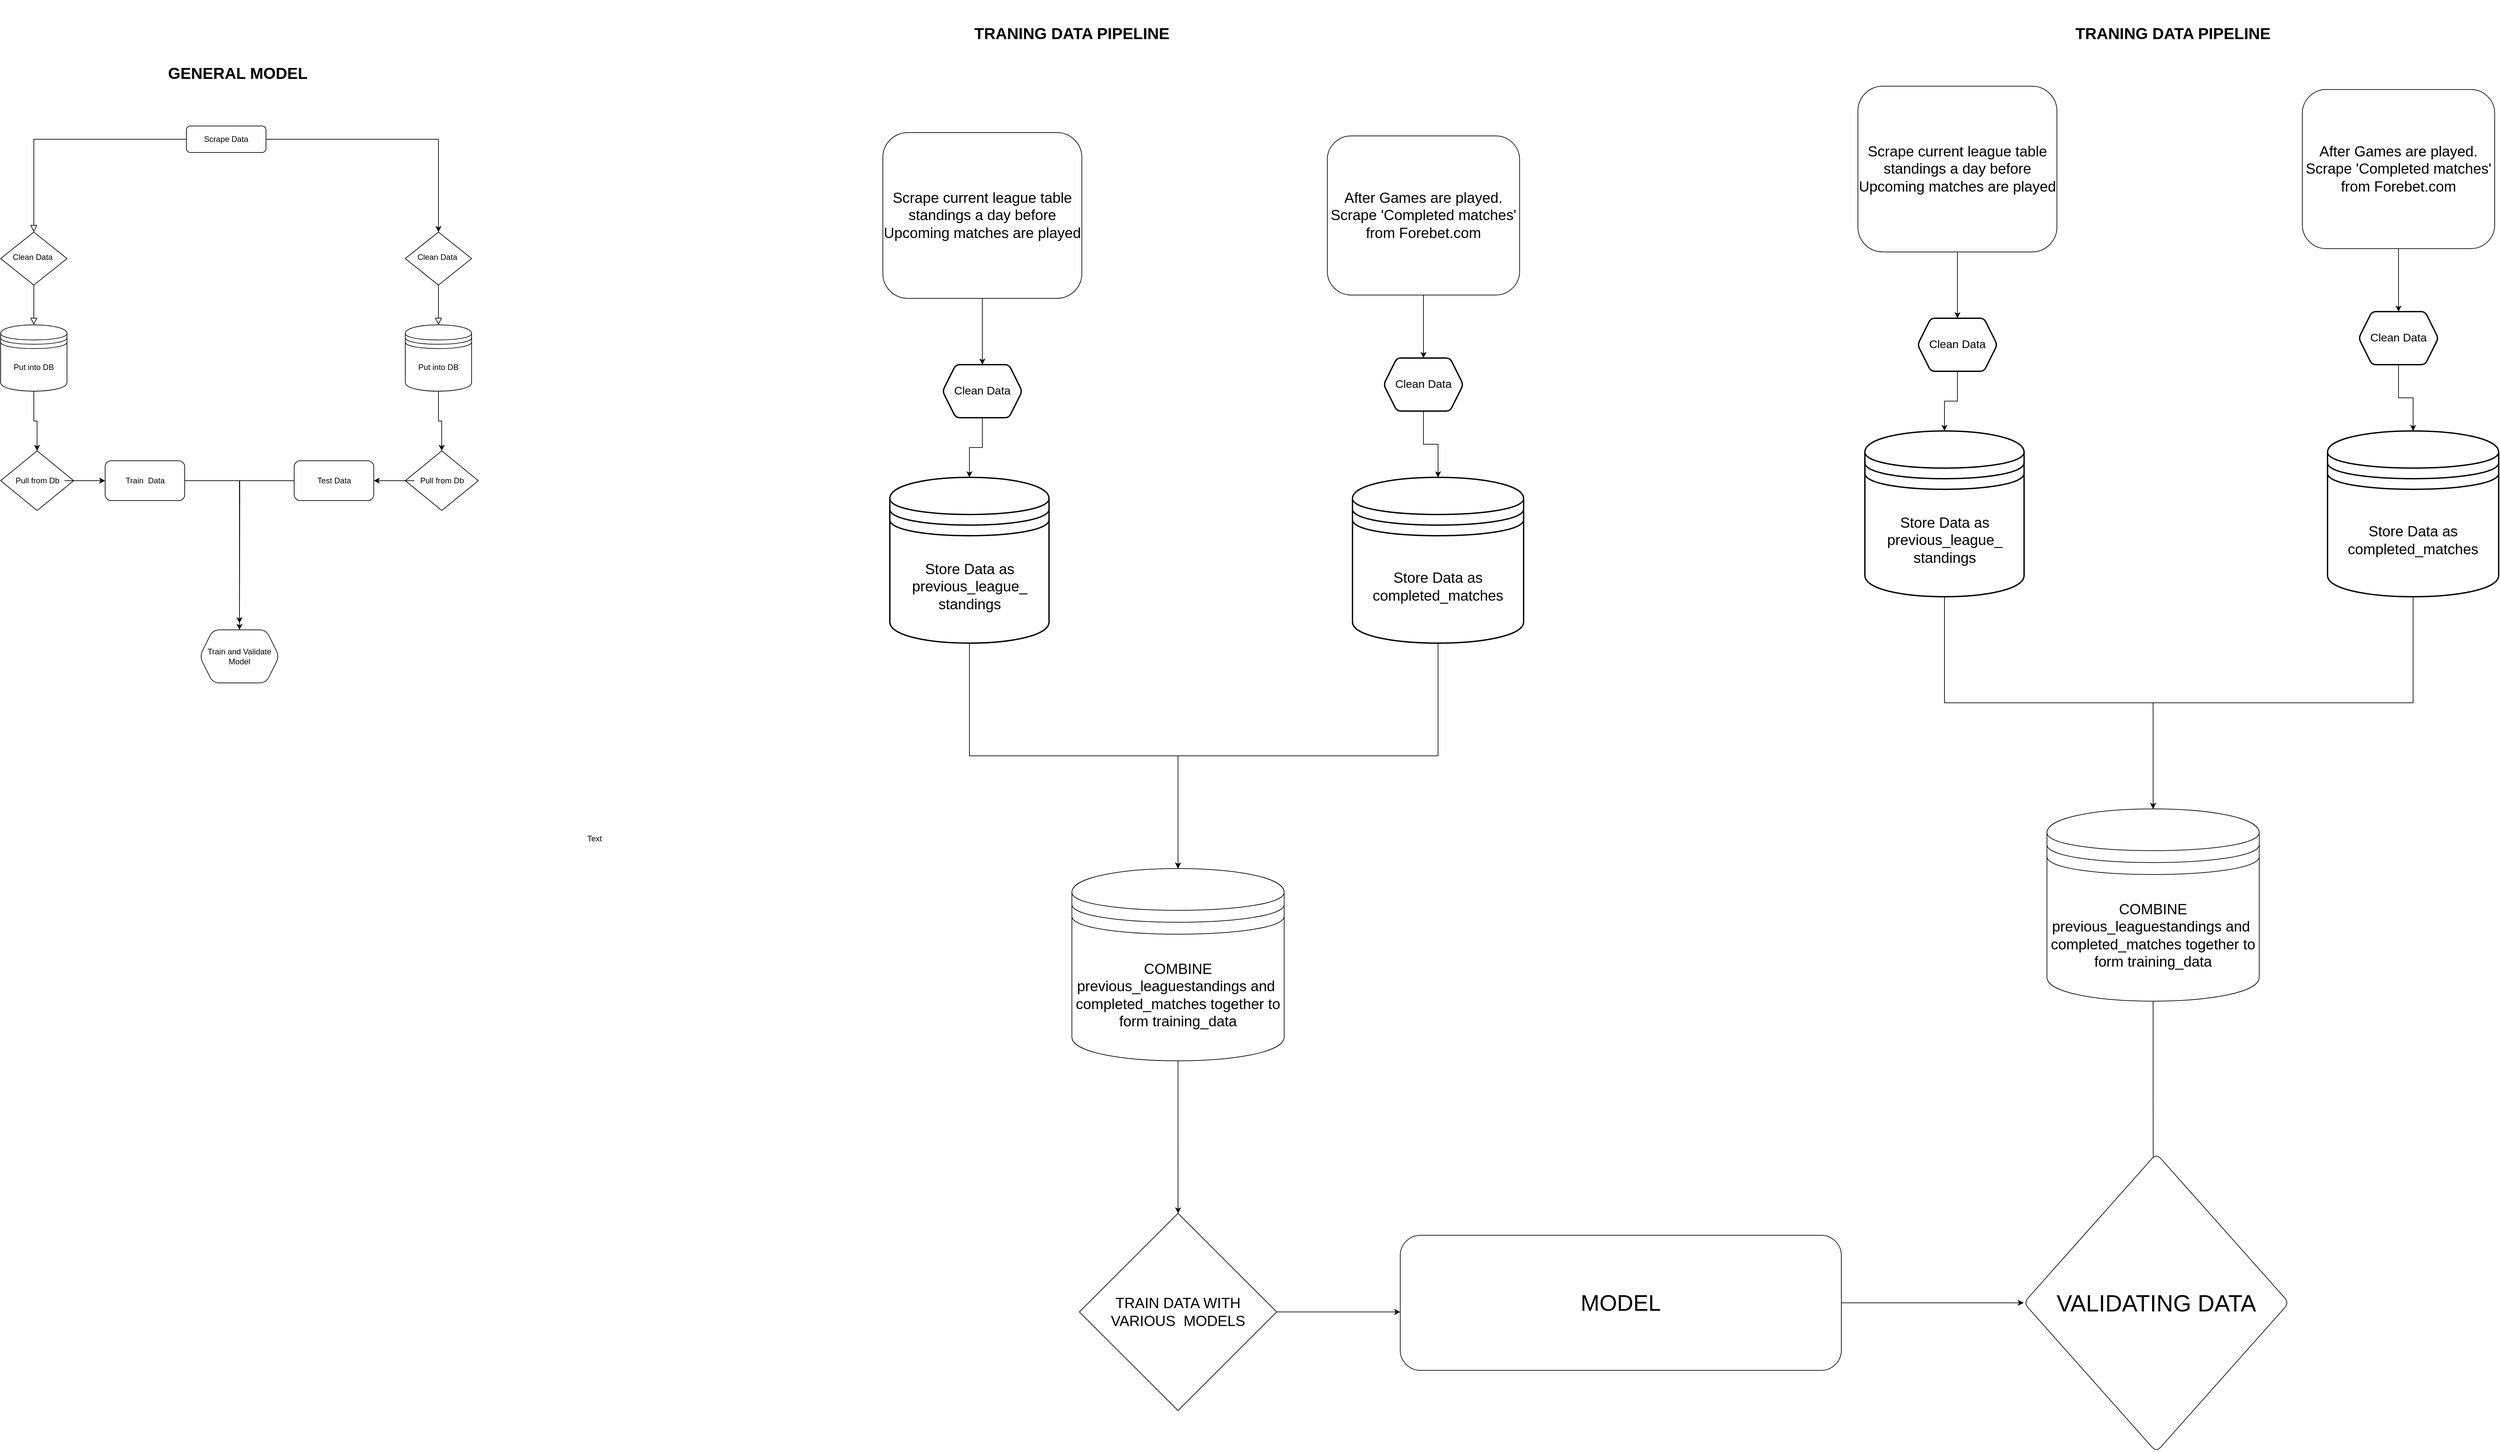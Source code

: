 <mxfile version="24.4.8" type="device">
  <diagram id="C5RBs43oDa-KdzZeNtuy" name="Page-1">
    <mxGraphModel dx="4224" dy="2680" grid="1" gridSize="10" guides="1" tooltips="1" connect="1" arrows="1" fold="1" page="1" pageScale="1" pageWidth="827" pageHeight="1169" math="0" shadow="0">
      <root>
        <mxCell id="WIyWlLk6GJQsqaUBKTNV-0" />
        <mxCell id="WIyWlLk6GJQsqaUBKTNV-1" parent="WIyWlLk6GJQsqaUBKTNV-0" />
        <mxCell id="dyqWOcyiFhWp4C0McvPV-54" value="" style="group" parent="WIyWlLk6GJQsqaUBKTNV-1" vertex="1" connectable="0">
          <mxGeometry x="670" y="710" width="110" height="90" as="geometry" />
        </mxCell>
        <mxCell id="dyqWOcyiFhWp4C0McvPV-55" value="" style="rhombus;whiteSpace=wrap;html=1;" parent="dyqWOcyiFhWp4C0McvPV-54" vertex="1">
          <mxGeometry width="110" height="90" as="geometry" />
        </mxCell>
        <mxCell id="dyqWOcyiFhWp4C0McvPV-56" value="Pull from Db" style="text;html=1;strokeColor=none;fillColor=none;align=center;verticalAlign=middle;whiteSpace=wrap;rounded=0;" parent="dyqWOcyiFhWp4C0McvPV-54" vertex="1">
          <mxGeometry x="13.75" y="28.125" width="82.5" height="33.75" as="geometry" />
        </mxCell>
        <mxCell id="dyqWOcyiFhWp4C0McvPV-66" value="" style="group" parent="WIyWlLk6GJQsqaUBKTNV-1" vertex="1" connectable="0">
          <mxGeometry x="60" y="220" width="710" height="840" as="geometry" />
        </mxCell>
        <mxCell id="WIyWlLk6GJQsqaUBKTNV-3" value="Scrape Data" style="rounded=1;whiteSpace=wrap;html=1;fontSize=12;glass=0;strokeWidth=1;shadow=0;" parent="dyqWOcyiFhWp4C0McvPV-66" vertex="1">
          <mxGeometry x="280" width="120" height="40" as="geometry" />
        </mxCell>
        <mxCell id="WIyWlLk6GJQsqaUBKTNV-6" value="Clean Data&amp;nbsp;" style="rhombus;whiteSpace=wrap;html=1;shadow=0;fontFamily=Helvetica;fontSize=12;align=center;strokeWidth=1;spacing=6;spacingTop=-4;" parent="dyqWOcyiFhWp4C0McvPV-66" vertex="1">
          <mxGeometry y="160" width="100" height="80" as="geometry" />
        </mxCell>
        <mxCell id="WIyWlLk6GJQsqaUBKTNV-2" value="" style="rounded=0;html=1;jettySize=auto;orthogonalLoop=1;fontSize=11;endArrow=block;endFill=0;endSize=8;strokeWidth=1;shadow=0;labelBackgroundColor=none;edgeStyle=orthogonalEdgeStyle;" parent="dyqWOcyiFhWp4C0McvPV-66" source="WIyWlLk6GJQsqaUBKTNV-3" target="WIyWlLk6GJQsqaUBKTNV-6" edge="1">
          <mxGeometry relative="1" as="geometry" />
        </mxCell>
        <mxCell id="WIyWlLk6GJQsqaUBKTNV-10" value="Put into DB" style="whiteSpace=wrap;html=1;shadow=0;fontFamily=Helvetica;fontSize=12;align=center;strokeWidth=1;spacing=6;spacingTop=-4;shape=datastore;" parent="dyqWOcyiFhWp4C0McvPV-66" vertex="1">
          <mxGeometry y="300" width="100" height="100" as="geometry" />
        </mxCell>
        <mxCell id="WIyWlLk6GJQsqaUBKTNV-4" value="" style="rounded=0;html=1;jettySize=auto;orthogonalLoop=1;fontSize=11;endArrow=block;endFill=0;endSize=8;strokeWidth=1;shadow=0;labelBackgroundColor=none;edgeStyle=orthogonalEdgeStyle;" parent="dyqWOcyiFhWp4C0McvPV-66" source="WIyWlLk6GJQsqaUBKTNV-6" target="WIyWlLk6GJQsqaUBKTNV-10" edge="1">
          <mxGeometry y="30" relative="1" as="geometry">
            <mxPoint y="-1" as="offset" />
          </mxGeometry>
        </mxCell>
        <mxCell id="dyqWOcyiFhWp4C0McvPV-41" value="" style="group" parent="dyqWOcyiFhWp4C0McvPV-66" vertex="1" connectable="0">
          <mxGeometry y="490" width="110" height="90" as="geometry" />
        </mxCell>
        <mxCell id="dyqWOcyiFhWp4C0McvPV-31" value="" style="rhombus;whiteSpace=wrap;html=1;" parent="dyqWOcyiFhWp4C0McvPV-41" vertex="1">
          <mxGeometry width="110" height="90" as="geometry" />
        </mxCell>
        <mxCell id="dyqWOcyiFhWp4C0McvPV-40" value="Pull from Db" style="text;html=1;strokeColor=none;fillColor=none;align=center;verticalAlign=middle;whiteSpace=wrap;rounded=0;" parent="dyqWOcyiFhWp4C0McvPV-41" vertex="1">
          <mxGeometry x="13.75" y="28.125" width="82.5" height="33.75" as="geometry" />
        </mxCell>
        <mxCell id="dyqWOcyiFhWp4C0McvPV-45" value="" style="edgeStyle=orthogonalEdgeStyle;rounded=0;orthogonalLoop=1;jettySize=auto;html=1;entryX=0.499;entryY=0;entryDx=0;entryDy=0;entryPerimeter=0;" parent="dyqWOcyiFhWp4C0McvPV-66" source="WIyWlLk6GJQsqaUBKTNV-10" target="dyqWOcyiFhWp4C0McvPV-31" edge="1">
          <mxGeometry relative="1" as="geometry" />
        </mxCell>
        <mxCell id="dyqWOcyiFhWp4C0McvPV-58" style="edgeStyle=orthogonalEdgeStyle;rounded=0;orthogonalLoop=1;jettySize=auto;html=1;exitX=1;exitY=0.5;exitDx=0;exitDy=0;" parent="dyqWOcyiFhWp4C0McvPV-66" source="WIyWlLk6GJQsqaUBKTNV-3" target="dyqWOcyiFhWp4C0McvPV-51" edge="1">
          <mxGeometry relative="1" as="geometry">
            <Array as="points">
              <mxPoint x="660" y="20" />
            </Array>
          </mxGeometry>
        </mxCell>
        <mxCell id="dyqWOcyiFhWp4C0McvPV-51" value="Clean Data&amp;nbsp;" style="rhombus;whiteSpace=wrap;html=1;shadow=0;fontFamily=Helvetica;fontSize=12;align=center;strokeWidth=1;spacing=6;spacingTop=-4;" parent="dyqWOcyiFhWp4C0McvPV-66" vertex="1">
          <mxGeometry x="610" y="160" width="100" height="80" as="geometry" />
        </mxCell>
        <mxCell id="dyqWOcyiFhWp4C0McvPV-53" value="Put into DB" style="whiteSpace=wrap;html=1;shadow=0;fontFamily=Helvetica;fontSize=12;align=center;strokeWidth=1;spacing=6;spacingTop=-4;shape=datastore;" parent="dyqWOcyiFhWp4C0McvPV-66" vertex="1">
          <mxGeometry x="610" y="300" width="100" height="100" as="geometry" />
        </mxCell>
        <mxCell id="dyqWOcyiFhWp4C0McvPV-50" value="" style="rounded=0;html=1;jettySize=auto;orthogonalLoop=1;fontSize=11;endArrow=block;endFill=0;endSize=8;strokeWidth=1;shadow=0;labelBackgroundColor=none;edgeStyle=orthogonalEdgeStyle;" parent="dyqWOcyiFhWp4C0McvPV-66" source="dyqWOcyiFhWp4C0McvPV-51" target="dyqWOcyiFhWp4C0McvPV-53" edge="1">
          <mxGeometry y="30" relative="1" as="geometry">
            <mxPoint y="-1" as="offset" />
          </mxGeometry>
        </mxCell>
        <mxCell id="dyqWOcyiFhWp4C0McvPV-59" value="Train&amp;nbsp; Data" style="rounded=1;whiteSpace=wrap;html=1;" parent="dyqWOcyiFhWp4C0McvPV-66" vertex="1">
          <mxGeometry x="157.5" y="505" width="120" height="60" as="geometry" />
        </mxCell>
        <mxCell id="dyqWOcyiFhWp4C0McvPV-60" value="" style="edgeStyle=orthogonalEdgeStyle;rounded=0;orthogonalLoop=1;jettySize=auto;html=1;" parent="dyqWOcyiFhWp4C0McvPV-66" source="dyqWOcyiFhWp4C0McvPV-40" target="dyqWOcyiFhWp4C0McvPV-59" edge="1">
          <mxGeometry relative="1" as="geometry" />
        </mxCell>
        <mxCell id="dyqWOcyiFhWp4C0McvPV-65" style="edgeStyle=orthogonalEdgeStyle;rounded=0;orthogonalLoop=1;jettySize=auto;html=1;exitX=0;exitY=0.5;exitDx=0;exitDy=0;" parent="dyqWOcyiFhWp4C0McvPV-66" source="dyqWOcyiFhWp4C0McvPV-61" edge="1">
          <mxGeometry relative="1" as="geometry">
            <mxPoint x="360" y="750.0" as="targetPoint" />
          </mxGeometry>
        </mxCell>
        <mxCell id="dyqWOcyiFhWp4C0McvPV-61" value="Test Data" style="rounded=1;whiteSpace=wrap;html=1;" parent="dyqWOcyiFhWp4C0McvPV-66" vertex="1">
          <mxGeometry x="442.5" y="505" width="120" height="60" as="geometry" />
        </mxCell>
        <mxCell id="dyqWOcyiFhWp4C0McvPV-62" value="" style="edgeStyle=orthogonalEdgeStyle;rounded=0;orthogonalLoop=1;jettySize=auto;html=1;" parent="dyqWOcyiFhWp4C0McvPV-66" source="dyqWOcyiFhWp4C0McvPV-56" target="dyqWOcyiFhWp4C0McvPV-61" edge="1">
          <mxGeometry relative="1" as="geometry" />
        </mxCell>
        <mxCell id="dyqWOcyiFhWp4C0McvPV-63" value="Train and Validate Model" style="shape=hexagon;perimeter=hexagonPerimeter2;whiteSpace=wrap;html=1;fixedSize=1;rounded=1;" parent="dyqWOcyiFhWp4C0McvPV-66" vertex="1">
          <mxGeometry x="300" y="760" width="120" height="80" as="geometry" />
        </mxCell>
        <mxCell id="dyqWOcyiFhWp4C0McvPV-64" value="" style="edgeStyle=orthogonalEdgeStyle;rounded=0;orthogonalLoop=1;jettySize=auto;html=1;" parent="dyqWOcyiFhWp4C0McvPV-66" source="dyqWOcyiFhWp4C0McvPV-59" target="dyqWOcyiFhWp4C0McvPV-63" edge="1">
          <mxGeometry relative="1" as="geometry" />
        </mxCell>
        <mxCell id="dyqWOcyiFhWp4C0McvPV-52" value="" style="edgeStyle=orthogonalEdgeStyle;rounded=0;orthogonalLoop=1;jettySize=auto;html=1;entryX=0.499;entryY=0;entryDx=0;entryDy=0;entryPerimeter=0;" parent="WIyWlLk6GJQsqaUBKTNV-1" source="dyqWOcyiFhWp4C0McvPV-53" target="dyqWOcyiFhWp4C0McvPV-55" edge="1">
          <mxGeometry relative="1" as="geometry" />
        </mxCell>
        <mxCell id="dyqWOcyiFhWp4C0McvPV-68" value="GENERAL MODEL" style="text;html=1;strokeColor=none;fillColor=none;align=center;verticalAlign=middle;whiteSpace=wrap;rounded=0;fontStyle=1;fontSize=24;" parent="WIyWlLk6GJQsqaUBKTNV-1" vertex="1">
          <mxGeometry x="310" y="90" width="215" height="101" as="geometry" />
        </mxCell>
        <mxCell id="dyqWOcyiFhWp4C0McvPV-69" value="Text" style="text;html=1;align=center;verticalAlign=middle;resizable=0;points=[];autosize=1;strokeColor=none;fillColor=none;" parent="WIyWlLk6GJQsqaUBKTNV-1" vertex="1">
          <mxGeometry x="930" y="1280" width="50" height="30" as="geometry" />
        </mxCell>
        <mxCell id="dyqWOcyiFhWp4C0McvPV-71" value="TRANING DATA PIPELINE" style="text;html=1;strokeColor=none;fillColor=none;align=center;verticalAlign=middle;whiteSpace=wrap;rounded=0;fontStyle=1;fontSize=24;" parent="WIyWlLk6GJQsqaUBKTNV-1" vertex="1">
          <mxGeometry x="1450" y="30" width="450" height="101" as="geometry" />
        </mxCell>
        <mxCell id="K7JiZ1XVFupD9YVjOt7n-14" value="" style="group" parent="WIyWlLk6GJQsqaUBKTNV-1" vertex="1" connectable="0">
          <mxGeometry x="1390" y="230" width="966" height="1927.5" as="geometry" />
        </mxCell>
        <mxCell id="dyqWOcyiFhWp4C0McvPV-72" value="" style="shape=parallelogram;html=1;strokeWidth=2;perimeter=parallelogramPerimeter;whiteSpace=wrap;rounded=1;arcSize=12;size=0.23;" parent="K7JiZ1XVFupD9YVjOt7n-14" vertex="1">
          <mxGeometry x="97.5" y="40" width="100" height="60" as="geometry" />
        </mxCell>
        <mxCell id="dyqWOcyiFhWp4C0McvPV-78" value="" style="edgeStyle=orthogonalEdgeStyle;rounded=0;orthogonalLoop=1;jettySize=auto;html=1;" parent="K7JiZ1XVFupD9YVjOt7n-14" source="dyqWOcyiFhWp4C0McvPV-75" target="dyqWOcyiFhWp4C0McvPV-77" edge="1">
          <mxGeometry relative="1" as="geometry" />
        </mxCell>
        <mxCell id="dyqWOcyiFhWp4C0McvPV-75" value="&lt;font style=&quot;font-size: 17px;&quot;&gt;Clean Data&lt;/font&gt;" style="shape=hexagon;perimeter=hexagonPerimeter2;whiteSpace=wrap;html=1;fixedSize=1;strokeWidth=2;rounded=1;arcSize=12;" parent="K7JiZ1XVFupD9YVjOt7n-14" vertex="1">
          <mxGeometry x="90" y="350" width="120" height="80" as="geometry" />
        </mxCell>
        <mxCell id="K7JiZ1XVFupD9YVjOt7n-8" style="edgeStyle=orthogonalEdgeStyle;rounded=0;orthogonalLoop=1;jettySize=auto;html=1;exitX=0.5;exitY=1;exitDx=0;exitDy=0;entryX=0.5;entryY=0;entryDx=0;entryDy=0;" parent="K7JiZ1XVFupD9YVjOt7n-14" source="dyqWOcyiFhWp4C0McvPV-77" target="K7JiZ1XVFupD9YVjOt7n-5" edge="1">
          <mxGeometry relative="1" as="geometry" />
        </mxCell>
        <mxCell id="dyqWOcyiFhWp4C0McvPV-77" value="&lt;font style=&quot;font-size: 22px;&quot;&gt;Store Data as previous_league_ standings&lt;/font&gt;" style="rounded=1;whiteSpace=wrap;html=1;strokeWidth=2;arcSize=12;shape=datastore;" parent="K7JiZ1XVFupD9YVjOt7n-14" vertex="1">
          <mxGeometry x="10.5" y="520" width="240" height="250" as="geometry" />
        </mxCell>
        <mxCell id="K7JiZ1XVFupD9YVjOt7n-1" style="edgeStyle=orthogonalEdgeStyle;rounded=0;orthogonalLoop=1;jettySize=auto;html=1;exitX=0.5;exitY=1;exitDx=0;exitDy=0;entryX=0.5;entryY=0;entryDx=0;entryDy=0;" parent="K7JiZ1XVFupD9YVjOt7n-14" source="dyqWOcyiFhWp4C0McvPV-87" target="dyqWOcyiFhWp4C0McvPV-75" edge="1">
          <mxGeometry relative="1" as="geometry" />
        </mxCell>
        <mxCell id="dyqWOcyiFhWp4C0McvPV-87" value="&lt;font style=&quot;font-size: 22px;&quot;&gt;Scrape current league table standings a day before Upcoming matches are played&lt;/font&gt;" style="rounded=1;whiteSpace=wrap;html=1;" parent="K7JiZ1XVFupD9YVjOt7n-14" vertex="1">
          <mxGeometry width="300" height="250" as="geometry" />
        </mxCell>
        <mxCell id="K7JiZ1XVFupD9YVjOt7n-2" value="" style="group" parent="K7JiZ1XVFupD9YVjOt7n-14" vertex="1" connectable="0">
          <mxGeometry x="670" y="5" width="296" height="765" as="geometry" />
        </mxCell>
        <mxCell id="bx8S501ZIM2Iix33b5QO-1" value="" style="edgeStyle=orthogonalEdgeStyle;rounded=0;orthogonalLoop=1;jettySize=auto;html=1;" parent="K7JiZ1XVFupD9YVjOt7n-2" source="bx8S501ZIM2Iix33b5QO-3" target="bx8S501ZIM2Iix33b5QO-4" edge="1">
          <mxGeometry relative="1" as="geometry" />
        </mxCell>
        <mxCell id="bx8S501ZIM2Iix33b5QO-3" value="&lt;font style=&quot;font-size: 17px;&quot;&gt;Clean Data&lt;/font&gt;" style="shape=hexagon;perimeter=hexagonPerimeter2;whiteSpace=wrap;html=1;fixedSize=1;strokeWidth=2;rounded=1;arcSize=12;" parent="K7JiZ1XVFupD9YVjOt7n-2" vertex="1">
          <mxGeometry x="85" y="335" width="120" height="80" as="geometry" />
        </mxCell>
        <mxCell id="bx8S501ZIM2Iix33b5QO-4" value="&lt;font style=&quot;font-size: 22px;&quot;&gt;Store Data as completed_matches&lt;/font&gt;" style="rounded=1;whiteSpace=wrap;html=1;strokeWidth=2;arcSize=12;shape=datastore;" parent="K7JiZ1XVFupD9YVjOt7n-2" vertex="1">
          <mxGeometry x="38" y="515" width="258" height="250" as="geometry" />
        </mxCell>
        <mxCell id="K7JiZ1XVFupD9YVjOt7n-0" style="edgeStyle=orthogonalEdgeStyle;rounded=0;orthogonalLoop=1;jettySize=auto;html=1;exitX=0.5;exitY=1;exitDx=0;exitDy=0;entryX=0.5;entryY=0;entryDx=0;entryDy=0;" parent="K7JiZ1XVFupD9YVjOt7n-2" source="bx8S501ZIM2Iix33b5QO-5" target="bx8S501ZIM2Iix33b5QO-3" edge="1">
          <mxGeometry relative="1" as="geometry" />
        </mxCell>
        <mxCell id="bx8S501ZIM2Iix33b5QO-5" value="&lt;font style=&quot;font-size: 22px;&quot;&gt;After Games are played. Scrape &#39;Completed matches&#39; from Forebet.com&lt;/font&gt;" style="rounded=1;whiteSpace=wrap;html=1;" parent="K7JiZ1XVFupD9YVjOt7n-2" vertex="1">
          <mxGeometry width="290" height="240" as="geometry" />
        </mxCell>
        <mxCell id="K7JiZ1XVFupD9YVjOt7n-12" value="" style="edgeStyle=orthogonalEdgeStyle;rounded=0;orthogonalLoop=1;jettySize=auto;html=1;" parent="K7JiZ1XVFupD9YVjOt7n-14" source="K7JiZ1XVFupD9YVjOt7n-5" target="K7JiZ1XVFupD9YVjOt7n-11" edge="1">
          <mxGeometry relative="1" as="geometry" />
        </mxCell>
        <mxCell id="K7JiZ1XVFupD9YVjOt7n-5" value="&lt;font style=&quot;font-size: 22px;&quot;&gt;COMBINE previous_leaguestandings and&amp;nbsp; completed_matches together to form training_data&lt;/font&gt;" style="shape=datastore;whiteSpace=wrap;html=1;" parent="K7JiZ1XVFupD9YVjOt7n-14" vertex="1">
          <mxGeometry x="285" y="1110" width="320" height="290" as="geometry" />
        </mxCell>
        <mxCell id="K7JiZ1XVFupD9YVjOt7n-6" style="edgeStyle=orthogonalEdgeStyle;rounded=0;orthogonalLoop=1;jettySize=auto;html=1;exitX=0.5;exitY=1;exitDx=0;exitDy=0;entryX=0.5;entryY=0;entryDx=0;entryDy=0;" parent="K7JiZ1XVFupD9YVjOt7n-14" source="bx8S501ZIM2Iix33b5QO-4" target="K7JiZ1XVFupD9YVjOt7n-5" edge="1">
          <mxGeometry relative="1" as="geometry" />
        </mxCell>
        <mxCell id="K7JiZ1XVFupD9YVjOt7n-11" value="&lt;font style=&quot;font-size: 22px;&quot;&gt;TRAIN DATA WITH VARIOUS&amp;nbsp; MODELS&lt;/font&gt;" style="rhombus;whiteSpace=wrap;html=1;" parent="K7JiZ1XVFupD9YVjOt7n-14" vertex="1">
          <mxGeometry x="296.25" y="1630" width="297.5" height="297.5" as="geometry" />
        </mxCell>
        <mxCell id="K7JiZ1XVFupD9YVjOt7n-15" value="" style="group" parent="WIyWlLk6GJQsqaUBKTNV-1" vertex="1" connectable="0">
          <mxGeometry x="2860" y="160" width="966" height="1927.5" as="geometry" />
        </mxCell>
        <mxCell id="K7JiZ1XVFupD9YVjOt7n-16" value="" style="shape=parallelogram;html=1;strokeWidth=2;perimeter=parallelogramPerimeter;whiteSpace=wrap;rounded=1;arcSize=12;size=0.23;" parent="K7JiZ1XVFupD9YVjOt7n-15" vertex="1">
          <mxGeometry x="97.5" y="40" width="100" height="60" as="geometry" />
        </mxCell>
        <mxCell id="K7JiZ1XVFupD9YVjOt7n-17" value="" style="edgeStyle=orthogonalEdgeStyle;rounded=0;orthogonalLoop=1;jettySize=auto;html=1;" parent="K7JiZ1XVFupD9YVjOt7n-15" source="K7JiZ1XVFupD9YVjOt7n-18" target="K7JiZ1XVFupD9YVjOt7n-20" edge="1">
          <mxGeometry relative="1" as="geometry" />
        </mxCell>
        <mxCell id="K7JiZ1XVFupD9YVjOt7n-18" value="&lt;font style=&quot;font-size: 17px;&quot;&gt;Clean Data&lt;/font&gt;" style="shape=hexagon;perimeter=hexagonPerimeter2;whiteSpace=wrap;html=1;fixedSize=1;strokeWidth=2;rounded=1;arcSize=12;" parent="K7JiZ1XVFupD9YVjOt7n-15" vertex="1">
          <mxGeometry x="90" y="350" width="120" height="80" as="geometry" />
        </mxCell>
        <mxCell id="K7JiZ1XVFupD9YVjOt7n-19" style="edgeStyle=orthogonalEdgeStyle;rounded=0;orthogonalLoop=1;jettySize=auto;html=1;exitX=0.5;exitY=1;exitDx=0;exitDy=0;entryX=0.5;entryY=0;entryDx=0;entryDy=0;" parent="K7JiZ1XVFupD9YVjOt7n-15" source="K7JiZ1XVFupD9YVjOt7n-20" target="K7JiZ1XVFupD9YVjOt7n-30" edge="1">
          <mxGeometry relative="1" as="geometry" />
        </mxCell>
        <mxCell id="K7JiZ1XVFupD9YVjOt7n-20" value="&lt;font style=&quot;font-size: 22px;&quot;&gt;Store Data as previous_league_ standings&lt;/font&gt;" style="rounded=1;whiteSpace=wrap;html=1;strokeWidth=2;arcSize=12;shape=datastore;" parent="K7JiZ1XVFupD9YVjOt7n-15" vertex="1">
          <mxGeometry x="10.5" y="520" width="240" height="250" as="geometry" />
        </mxCell>
        <mxCell id="K7JiZ1XVFupD9YVjOt7n-21" style="edgeStyle=orthogonalEdgeStyle;rounded=0;orthogonalLoop=1;jettySize=auto;html=1;exitX=0.5;exitY=1;exitDx=0;exitDy=0;entryX=0.5;entryY=0;entryDx=0;entryDy=0;" parent="K7JiZ1XVFupD9YVjOt7n-15" source="K7JiZ1XVFupD9YVjOt7n-22" target="K7JiZ1XVFupD9YVjOt7n-18" edge="1">
          <mxGeometry relative="1" as="geometry" />
        </mxCell>
        <mxCell id="K7JiZ1XVFupD9YVjOt7n-22" value="&lt;font style=&quot;font-size: 22px;&quot;&gt;Scrape current league table standings a day before Upcoming matches are played&lt;/font&gt;" style="rounded=1;whiteSpace=wrap;html=1;" parent="K7JiZ1XVFupD9YVjOt7n-15" vertex="1">
          <mxGeometry width="300" height="250" as="geometry" />
        </mxCell>
        <mxCell id="K7JiZ1XVFupD9YVjOt7n-23" value="" style="group" parent="K7JiZ1XVFupD9YVjOt7n-15" vertex="1" connectable="0">
          <mxGeometry x="670" y="5" width="296" height="765" as="geometry" />
        </mxCell>
        <mxCell id="K7JiZ1XVFupD9YVjOt7n-24" value="" style="edgeStyle=orthogonalEdgeStyle;rounded=0;orthogonalLoop=1;jettySize=auto;html=1;" parent="K7JiZ1XVFupD9YVjOt7n-23" source="K7JiZ1XVFupD9YVjOt7n-25" target="K7JiZ1XVFupD9YVjOt7n-26" edge="1">
          <mxGeometry relative="1" as="geometry" />
        </mxCell>
        <mxCell id="K7JiZ1XVFupD9YVjOt7n-25" value="&lt;font style=&quot;font-size: 17px;&quot;&gt;Clean Data&lt;/font&gt;" style="shape=hexagon;perimeter=hexagonPerimeter2;whiteSpace=wrap;html=1;fixedSize=1;strokeWidth=2;rounded=1;arcSize=12;" parent="K7JiZ1XVFupD9YVjOt7n-23" vertex="1">
          <mxGeometry x="85" y="335" width="120" height="80" as="geometry" />
        </mxCell>
        <mxCell id="K7JiZ1XVFupD9YVjOt7n-26" value="&lt;font style=&quot;font-size: 22px;&quot;&gt;Store Data as completed_matches&lt;/font&gt;" style="rounded=1;whiteSpace=wrap;html=1;strokeWidth=2;arcSize=12;shape=datastore;" parent="K7JiZ1XVFupD9YVjOt7n-23" vertex="1">
          <mxGeometry x="38" y="515" width="258" height="250" as="geometry" />
        </mxCell>
        <mxCell id="K7JiZ1XVFupD9YVjOt7n-27" style="edgeStyle=orthogonalEdgeStyle;rounded=0;orthogonalLoop=1;jettySize=auto;html=1;exitX=0.5;exitY=1;exitDx=0;exitDy=0;entryX=0.5;entryY=0;entryDx=0;entryDy=0;" parent="K7JiZ1XVFupD9YVjOt7n-23" source="K7JiZ1XVFupD9YVjOt7n-28" target="K7JiZ1XVFupD9YVjOt7n-25" edge="1">
          <mxGeometry relative="1" as="geometry" />
        </mxCell>
        <mxCell id="K7JiZ1XVFupD9YVjOt7n-28" value="&lt;font style=&quot;font-size: 22px;&quot;&gt;After Games are played. Scrape &#39;Completed matches&#39; from Forebet.com&lt;/font&gt;" style="rounded=1;whiteSpace=wrap;html=1;" parent="K7JiZ1XVFupD9YVjOt7n-23" vertex="1">
          <mxGeometry width="290" height="240" as="geometry" />
        </mxCell>
        <mxCell id="K7JiZ1XVFupD9YVjOt7n-29" value="" style="edgeStyle=orthogonalEdgeStyle;rounded=0;orthogonalLoop=1;jettySize=auto;html=1;" parent="K7JiZ1XVFupD9YVjOt7n-15" source="K7JiZ1XVFupD9YVjOt7n-30" edge="1">
          <mxGeometry relative="1" as="geometry">
            <mxPoint x="445.2" y="1630.2" as="targetPoint" />
          </mxGeometry>
        </mxCell>
        <mxCell id="K7JiZ1XVFupD9YVjOt7n-30" value="&lt;font style=&quot;font-size: 22px;&quot;&gt;COMBINE previous_leaguestandings and&amp;nbsp; completed_matches together to form training_data&lt;/font&gt;" style="shape=datastore;whiteSpace=wrap;html=1;" parent="K7JiZ1XVFupD9YVjOt7n-15" vertex="1">
          <mxGeometry x="285" y="1090" width="320" height="290" as="geometry" />
        </mxCell>
        <mxCell id="K7JiZ1XVFupD9YVjOt7n-31" style="edgeStyle=orthogonalEdgeStyle;rounded=0;orthogonalLoop=1;jettySize=auto;html=1;exitX=0.5;exitY=1;exitDx=0;exitDy=0;entryX=0.5;entryY=0;entryDx=0;entryDy=0;" parent="K7JiZ1XVFupD9YVjOt7n-15" source="K7JiZ1XVFupD9YVjOt7n-26" target="K7JiZ1XVFupD9YVjOt7n-30" edge="1">
          <mxGeometry relative="1" as="geometry" />
        </mxCell>
        <mxCell id="K7JiZ1XVFupD9YVjOt7n-33" value="TRANING DATA PIPELINE" style="text;html=1;strokeColor=none;fillColor=none;align=center;verticalAlign=middle;whiteSpace=wrap;rounded=0;fontStyle=1;fontSize=24;" parent="WIyWlLk6GJQsqaUBKTNV-1" vertex="1">
          <mxGeometry x="3110" y="30" width="450" height="101" as="geometry" />
        </mxCell>
        <mxCell id="K7JiZ1XVFupD9YVjOt7n-37" value="" style="edgeStyle=orthogonalEdgeStyle;rounded=0;orthogonalLoop=1;jettySize=auto;html=1;" parent="WIyWlLk6GJQsqaUBKTNV-1" source="K7JiZ1XVFupD9YVjOt7n-34" target="K7JiZ1XVFupD9YVjOt7n-36" edge="1">
          <mxGeometry relative="1" as="geometry" />
        </mxCell>
        <mxCell id="K7JiZ1XVFupD9YVjOt7n-34" value="&lt;font style=&quot;font-size: 34px;&quot;&gt;MODEL&lt;/font&gt;" style="rounded=1;whiteSpace=wrap;html=1;" parent="WIyWlLk6GJQsqaUBKTNV-1" vertex="1">
          <mxGeometry x="2170" y="1893.13" width="665" height="203.75" as="geometry" />
        </mxCell>
        <mxCell id="K7JiZ1XVFupD9YVjOt7n-35" value="" style="edgeStyle=orthogonalEdgeStyle;rounded=0;orthogonalLoop=1;jettySize=auto;html=1;" parent="WIyWlLk6GJQsqaUBKTNV-1" source="K7JiZ1XVFupD9YVjOt7n-11" target="K7JiZ1XVFupD9YVjOt7n-34" edge="1">
          <mxGeometry relative="1" as="geometry">
            <Array as="points">
              <mxPoint x="1970" y="1959" />
              <mxPoint x="1970" y="1992" />
            </Array>
          </mxGeometry>
        </mxCell>
        <mxCell id="K7JiZ1XVFupD9YVjOt7n-36" value="&lt;span style=&quot;font-size: 35px;&quot;&gt;VALIDATING DATA&lt;/span&gt;" style="rhombus;whiteSpace=wrap;html=1;rounded=1;" parent="WIyWlLk6GJQsqaUBKTNV-1" vertex="1">
          <mxGeometry x="3110" y="1770" width="400" height="450" as="geometry" />
        </mxCell>
      </root>
    </mxGraphModel>
  </diagram>
</mxfile>
